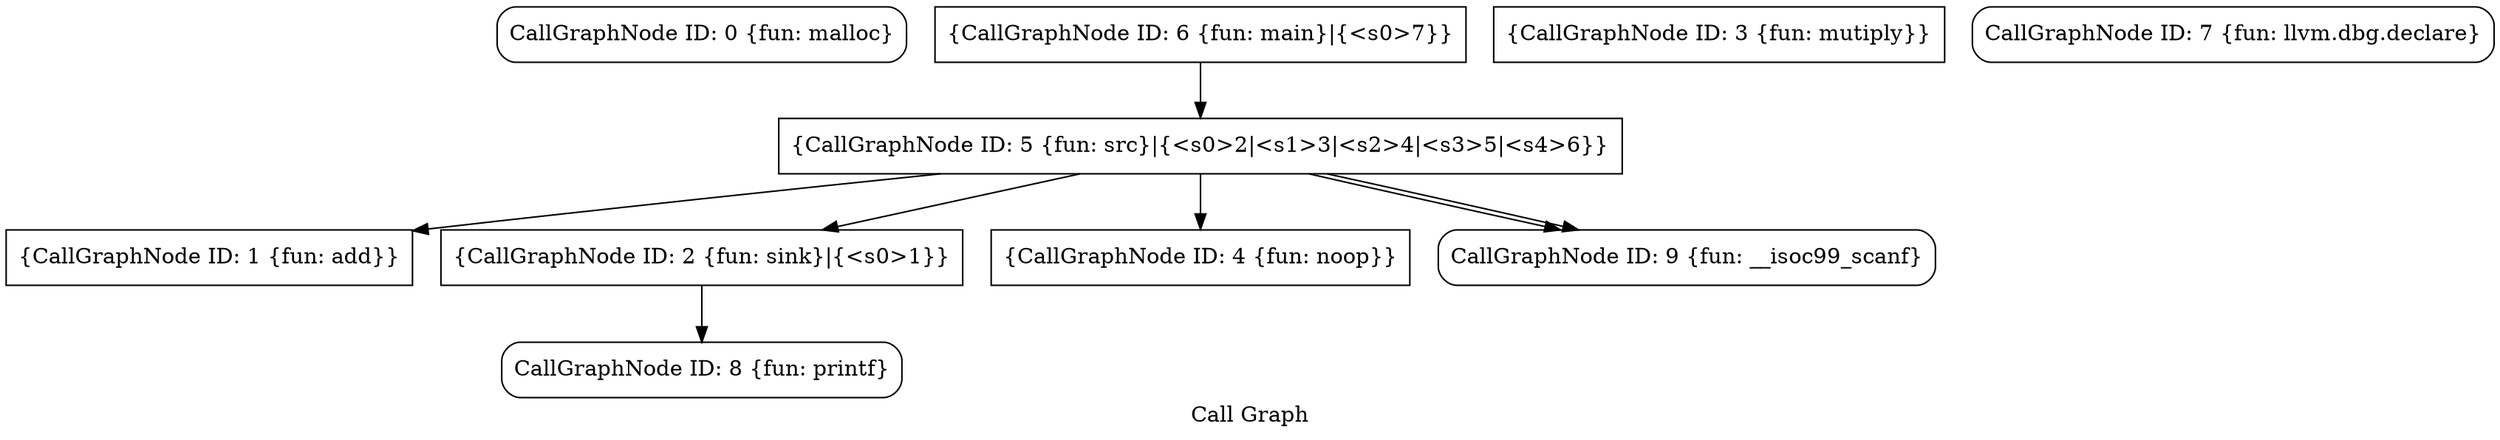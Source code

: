 digraph "Call Graph" {
	label="Call Graph";

	Node0x5555561c00f0 [shape=record,shape=Mrecord,label="{CallGraphNode ID: 0 \{fun: malloc\}}"];
	Node0x5555561aa930 [shape=record,shape=box,label="{CallGraphNode ID: 1 \{fun: add\}}"];
	Node0x555556202b70 [shape=record,shape=box,label="{CallGraphNode ID: 2 \{fun: sink\}|{<s0>1}}"];
	Node0x555556202b70:s0 -> Node0x555556203170[color=black];
	Node0x555556202c70 [shape=record,shape=box,label="{CallGraphNode ID: 3 \{fun: mutiply\}}"];
	Node0x555556202d70 [shape=record,shape=box,label="{CallGraphNode ID: 4 \{fun: noop\}}"];
	Node0x555556202e70 [shape=record,shape=box,label="{CallGraphNode ID: 5 \{fun: src\}|{<s0>2|<s1>3|<s2>4|<s3>5|<s4>6}}"];
	Node0x555556202e70:s0 -> Node0x555556203270[color=black];
	Node0x555556202e70:s1 -> Node0x555556203270[color=black];
	Node0x555556202e70:s2 -> Node0x555556202d70[color=black];
	Node0x555556202e70:s3 -> Node0x5555561aa930[color=black];
	Node0x555556202e70:s4 -> Node0x555556202b70[color=black];
	Node0x555556202f70 [shape=record,shape=box,label="{CallGraphNode ID: 6 \{fun: main\}|{<s0>7}}"];
	Node0x555556202f70:s0 -> Node0x555556202e70[color=black];
	Node0x555556203070 [shape=record,shape=Mrecord,label="{CallGraphNode ID: 7 \{fun: llvm.dbg.declare\}}"];
	Node0x555556203170 [shape=record,shape=Mrecord,label="{CallGraphNode ID: 8 \{fun: printf\}}"];
	Node0x555556203270 [shape=record,shape=Mrecord,label="{CallGraphNode ID: 9 \{fun: __isoc99_scanf\}}"];
}
